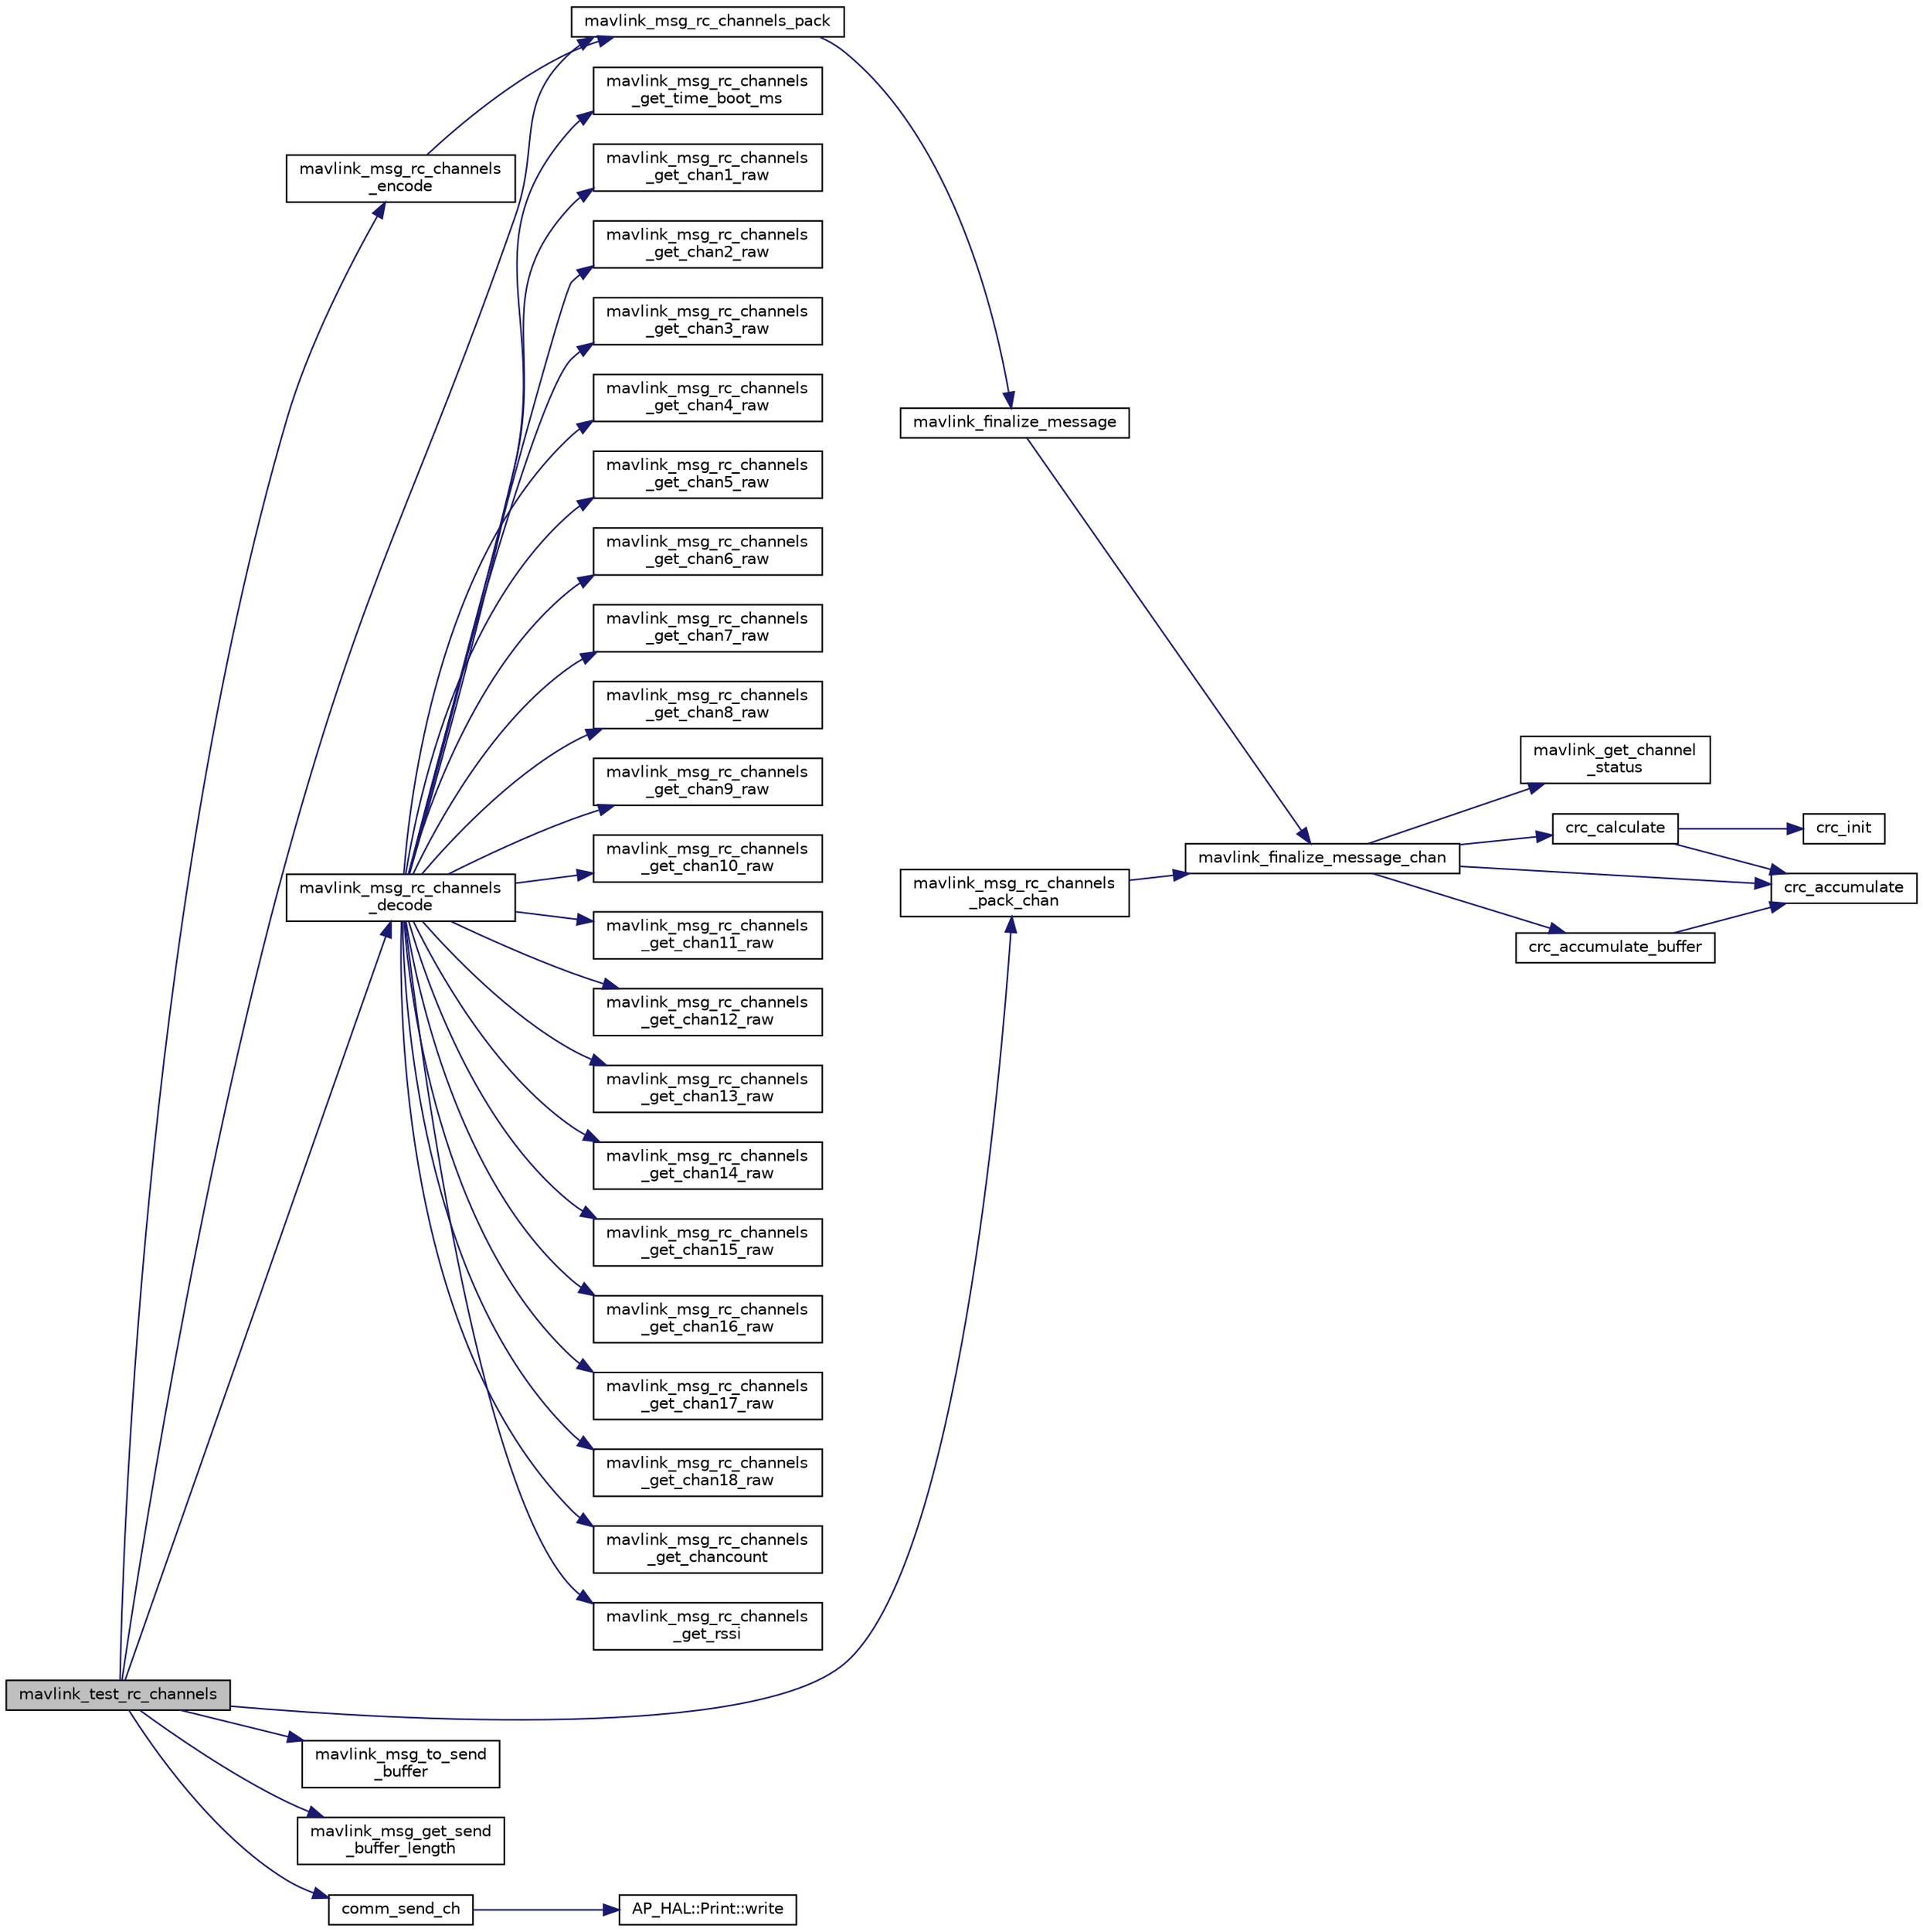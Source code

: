digraph "mavlink_test_rc_channels"
{
 // INTERACTIVE_SVG=YES
  edge [fontname="Helvetica",fontsize="10",labelfontname="Helvetica",labelfontsize="10"];
  node [fontname="Helvetica",fontsize="10",shape=record];
  rankdir="LR";
  Node1 [label="mavlink_test_rc_channels",height=0.2,width=0.4,color="black", fillcolor="grey75", style="filled", fontcolor="black"];
  Node1 -> Node2 [color="midnightblue",fontsize="10",style="solid",fontname="Helvetica"];
  Node2 [label="mavlink_msg_rc_channels\l_encode",height=0.2,width=0.4,color="black", fillcolor="white", style="filled",URL="$mavlink__msg__rc__channels_8h.html#a470dd3ef50abf8596414078a77d0c483",tooltip="Encode a rc_channels struct. "];
  Node2 -> Node3 [color="midnightblue",fontsize="10",style="solid",fontname="Helvetica"];
  Node3 [label="mavlink_msg_rc_channels_pack",height=0.2,width=0.4,color="black", fillcolor="white", style="filled",URL="$mavlink__msg__rc__channels_8h.html#a105431ebac4f6da4bf58a83188841125",tooltip="Pack a rc_channels message. "];
  Node3 -> Node4 [color="midnightblue",fontsize="10",style="solid",fontname="Helvetica"];
  Node4 [label="mavlink_finalize_message",height=0.2,width=0.4,color="black", fillcolor="white", style="filled",URL="$mavlink__helpers_8h.html#af3bea083c5ec83f5b6570b2bd4a817d0",tooltip="Finalize a MAVLink message with MAVLINK_COMM_0 as default channel. "];
  Node4 -> Node5 [color="midnightblue",fontsize="10",style="solid",fontname="Helvetica"];
  Node5 [label="mavlink_finalize_message_chan",height=0.2,width=0.4,color="black", fillcolor="white", style="filled",URL="$mavlink__helpers_8h.html#aa66131138fc02101dcc73b4b556ab422",tooltip="Finalize a MAVLink message with channel assignment. "];
  Node5 -> Node6 [color="midnightblue",fontsize="10",style="solid",fontname="Helvetica"];
  Node6 [label="mavlink_get_channel\l_status",height=0.2,width=0.4,color="black", fillcolor="white", style="filled",URL="$mavlink__helpers_8h.html#ac006d308067f48514ca5c0cf0b046c28"];
  Node5 -> Node7 [color="midnightblue",fontsize="10",style="solid",fontname="Helvetica"];
  Node7 [label="crc_calculate",height=0.2,width=0.4,color="black", fillcolor="white", style="filled",URL="$checksum_8h.html#ab4264eb7b9e22aabb5cc3191bce35f4c",tooltip="Calculates the X.25 checksum on a byte buffer. "];
  Node7 -> Node8 [color="midnightblue",fontsize="10",style="solid",fontname="Helvetica"];
  Node8 [label="crc_init",height=0.2,width=0.4,color="black", fillcolor="white", style="filled",URL="$checksum_8h.html#aee738f6e20d31b027afdd966c79befae",tooltip="Initiliaze the buffer for the X.25 CRC. "];
  Node7 -> Node9 [color="midnightblue",fontsize="10",style="solid",fontname="Helvetica"];
  Node9 [label="crc_accumulate",height=0.2,width=0.4,color="black", fillcolor="white", style="filled",URL="$checksum_8h.html#ade2bbc31cd3b5b6d839556f56de61957",tooltip="Accumulate the X.25 CRC by adding one char at a time. "];
  Node5 -> Node10 [color="midnightblue",fontsize="10",style="solid",fontname="Helvetica"];
  Node10 [label="crc_accumulate_buffer",height=0.2,width=0.4,color="black", fillcolor="white", style="filled",URL="$checksum_8h.html#abcbaa800e8fcbcdf9bb48168657fbefd",tooltip="Accumulate the X.25 CRC by adding an array of bytes. "];
  Node10 -> Node9 [color="midnightblue",fontsize="10",style="solid",fontname="Helvetica"];
  Node5 -> Node9 [color="midnightblue",fontsize="10",style="solid",fontname="Helvetica"];
  Node1 -> Node11 [color="midnightblue",fontsize="10",style="solid",fontname="Helvetica"];
  Node11 [label="mavlink_msg_rc_channels\l_decode",height=0.2,width=0.4,color="black", fillcolor="white", style="filled",URL="$mavlink__msg__rc__channels_8h.html#a305949923923c9237ea82a7a4fbe53ed",tooltip="Decode a rc_channels message into a struct. "];
  Node11 -> Node12 [color="midnightblue",fontsize="10",style="solid",fontname="Helvetica"];
  Node12 [label="mavlink_msg_rc_channels\l_get_time_boot_ms",height=0.2,width=0.4,color="black", fillcolor="white", style="filled",URL="$mavlink__msg__rc__channels_8h.html#a5afb2eb2f3f77486738ce087cf69b404",tooltip="Send a rc_channels message. "];
  Node11 -> Node13 [color="midnightblue",fontsize="10",style="solid",fontname="Helvetica"];
  Node13 [label="mavlink_msg_rc_channels\l_get_chan1_raw",height=0.2,width=0.4,color="black", fillcolor="white", style="filled",URL="$mavlink__msg__rc__channels_8h.html#a9dc9c4cd99a06d46e78f75ae356ec4e8",tooltip="Get field chan1_raw from rc_channels message. "];
  Node11 -> Node14 [color="midnightblue",fontsize="10",style="solid",fontname="Helvetica"];
  Node14 [label="mavlink_msg_rc_channels\l_get_chan2_raw",height=0.2,width=0.4,color="black", fillcolor="white", style="filled",URL="$mavlink__msg__rc__channels_8h.html#a9bf6230f573091f5c7b9c57f21d62aa9",tooltip="Get field chan2_raw from rc_channels message. "];
  Node11 -> Node15 [color="midnightblue",fontsize="10",style="solid",fontname="Helvetica"];
  Node15 [label="mavlink_msg_rc_channels\l_get_chan3_raw",height=0.2,width=0.4,color="black", fillcolor="white", style="filled",URL="$mavlink__msg__rc__channels_8h.html#a73fdfc47d4fecf8e4dd4225059bb3888",tooltip="Get field chan3_raw from rc_channels message. "];
  Node11 -> Node16 [color="midnightblue",fontsize="10",style="solid",fontname="Helvetica"];
  Node16 [label="mavlink_msg_rc_channels\l_get_chan4_raw",height=0.2,width=0.4,color="black", fillcolor="white", style="filled",URL="$mavlink__msg__rc__channels_8h.html#a13736029d74893e84e75fb80cf658d2e",tooltip="Get field chan4_raw from rc_channels message. "];
  Node11 -> Node17 [color="midnightblue",fontsize="10",style="solid",fontname="Helvetica"];
  Node17 [label="mavlink_msg_rc_channels\l_get_chan5_raw",height=0.2,width=0.4,color="black", fillcolor="white", style="filled",URL="$mavlink__msg__rc__channels_8h.html#a357134a5b53a27d0c44167a5ff8f162f",tooltip="Get field chan5_raw from rc_channels message. "];
  Node11 -> Node18 [color="midnightblue",fontsize="10",style="solid",fontname="Helvetica"];
  Node18 [label="mavlink_msg_rc_channels\l_get_chan6_raw",height=0.2,width=0.4,color="black", fillcolor="white", style="filled",URL="$mavlink__msg__rc__channels_8h.html#a897eb0e2ee4af65019a77239755df1d4",tooltip="Get field chan6_raw from rc_channels message. "];
  Node11 -> Node19 [color="midnightblue",fontsize="10",style="solid",fontname="Helvetica"];
  Node19 [label="mavlink_msg_rc_channels\l_get_chan7_raw",height=0.2,width=0.4,color="black", fillcolor="white", style="filled",URL="$mavlink__msg__rc__channels_8h.html#a13e932708b913b0afbe69550f02a7868",tooltip="Get field chan7_raw from rc_channels message. "];
  Node11 -> Node20 [color="midnightblue",fontsize="10",style="solid",fontname="Helvetica"];
  Node20 [label="mavlink_msg_rc_channels\l_get_chan8_raw",height=0.2,width=0.4,color="black", fillcolor="white", style="filled",URL="$mavlink__msg__rc__channels_8h.html#a1e950e900dc7e24f32a2d55105a7391c",tooltip="Get field chan8_raw from rc_channels message. "];
  Node11 -> Node21 [color="midnightblue",fontsize="10",style="solid",fontname="Helvetica"];
  Node21 [label="mavlink_msg_rc_channels\l_get_chan9_raw",height=0.2,width=0.4,color="black", fillcolor="white", style="filled",URL="$mavlink__msg__rc__channels_8h.html#a40eed40bfb8219c0810c83e6540d4846",tooltip="Get field chan9_raw from rc_channels message. "];
  Node11 -> Node22 [color="midnightblue",fontsize="10",style="solid",fontname="Helvetica"];
  Node22 [label="mavlink_msg_rc_channels\l_get_chan10_raw",height=0.2,width=0.4,color="black", fillcolor="white", style="filled",URL="$mavlink__msg__rc__channels_8h.html#a02cfc59388fb269a8e2bf6099cd78302",tooltip="Get field chan10_raw from rc_channels message. "];
  Node11 -> Node23 [color="midnightblue",fontsize="10",style="solid",fontname="Helvetica"];
  Node23 [label="mavlink_msg_rc_channels\l_get_chan11_raw",height=0.2,width=0.4,color="black", fillcolor="white", style="filled",URL="$mavlink__msg__rc__channels_8h.html#aa9f13b0c2a2629218f8b7fc1d46973ee",tooltip="Get field chan11_raw from rc_channels message. "];
  Node11 -> Node24 [color="midnightblue",fontsize="10",style="solid",fontname="Helvetica"];
  Node24 [label="mavlink_msg_rc_channels\l_get_chan12_raw",height=0.2,width=0.4,color="black", fillcolor="white", style="filled",URL="$mavlink__msg__rc__channels_8h.html#ad6100b75f82a81ddabe5aeac92936a6b",tooltip="Get field chan12_raw from rc_channels message. "];
  Node11 -> Node25 [color="midnightblue",fontsize="10",style="solid",fontname="Helvetica"];
  Node25 [label="mavlink_msg_rc_channels\l_get_chan13_raw",height=0.2,width=0.4,color="black", fillcolor="white", style="filled",URL="$mavlink__msg__rc__channels_8h.html#ac5020e832d95d24314d9b5f45214d2a2",tooltip="Get field chan13_raw from rc_channels message. "];
  Node11 -> Node26 [color="midnightblue",fontsize="10",style="solid",fontname="Helvetica"];
  Node26 [label="mavlink_msg_rc_channels\l_get_chan14_raw",height=0.2,width=0.4,color="black", fillcolor="white", style="filled",URL="$mavlink__msg__rc__channels_8h.html#a7f3092a04d0b3f1cd90f8bfa5b2e4c10",tooltip="Get field chan14_raw from rc_channels message. "];
  Node11 -> Node27 [color="midnightblue",fontsize="10",style="solid",fontname="Helvetica"];
  Node27 [label="mavlink_msg_rc_channels\l_get_chan15_raw",height=0.2,width=0.4,color="black", fillcolor="white", style="filled",URL="$mavlink__msg__rc__channels_8h.html#a36f18452196db36a85b9ab5cc8332d95",tooltip="Get field chan15_raw from rc_channels message. "];
  Node11 -> Node28 [color="midnightblue",fontsize="10",style="solid",fontname="Helvetica"];
  Node28 [label="mavlink_msg_rc_channels\l_get_chan16_raw",height=0.2,width=0.4,color="black", fillcolor="white", style="filled",URL="$mavlink__msg__rc__channels_8h.html#a5829d250fb2461a85d114b90dd586b63",tooltip="Get field chan16_raw from rc_channels message. "];
  Node11 -> Node29 [color="midnightblue",fontsize="10",style="solid",fontname="Helvetica"];
  Node29 [label="mavlink_msg_rc_channels\l_get_chan17_raw",height=0.2,width=0.4,color="black", fillcolor="white", style="filled",URL="$mavlink__msg__rc__channels_8h.html#ada3a927f2c6b87a74c3291d1ef49b40f",tooltip="Get field chan17_raw from rc_channels message. "];
  Node11 -> Node30 [color="midnightblue",fontsize="10",style="solid",fontname="Helvetica"];
  Node30 [label="mavlink_msg_rc_channels\l_get_chan18_raw",height=0.2,width=0.4,color="black", fillcolor="white", style="filled",URL="$mavlink__msg__rc__channels_8h.html#a932f43d84586ec62e155959a2306e942",tooltip="Get field chan18_raw from rc_channels message. "];
  Node11 -> Node31 [color="midnightblue",fontsize="10",style="solid",fontname="Helvetica"];
  Node31 [label="mavlink_msg_rc_channels\l_get_chancount",height=0.2,width=0.4,color="black", fillcolor="white", style="filled",URL="$mavlink__msg__rc__channels_8h.html#a056e901dcf5ee0de4bc641c757f058da",tooltip="Get field chancount from rc_channels message. "];
  Node11 -> Node32 [color="midnightblue",fontsize="10",style="solid",fontname="Helvetica"];
  Node32 [label="mavlink_msg_rc_channels\l_get_rssi",height=0.2,width=0.4,color="black", fillcolor="white", style="filled",URL="$mavlink__msg__rc__channels_8h.html#ae787bc14befaab358f6f25a0838fae2e",tooltip="Get field rssi from rc_channels message. "];
  Node1 -> Node3 [color="midnightblue",fontsize="10",style="solid",fontname="Helvetica"];
  Node1 -> Node33 [color="midnightblue",fontsize="10",style="solid",fontname="Helvetica"];
  Node33 [label="mavlink_msg_rc_channels\l_pack_chan",height=0.2,width=0.4,color="black", fillcolor="white", style="filled",URL="$mavlink__msg__rc__channels_8h.html#a37afc8aa79891561a366267bc007a54d",tooltip="Pack a rc_channels message on a channel. "];
  Node33 -> Node5 [color="midnightblue",fontsize="10",style="solid",fontname="Helvetica"];
  Node1 -> Node34 [color="midnightblue",fontsize="10",style="solid",fontname="Helvetica"];
  Node34 [label="mavlink_msg_to_send\l_buffer",height=0.2,width=0.4,color="black", fillcolor="white", style="filled",URL="$mavlink__helpers_8h.html#afea0a9befa84822fd62c2899ea0d849e",tooltip="Pack a message to send it over a serial byte stream. "];
  Node1 -> Node35 [color="midnightblue",fontsize="10",style="solid",fontname="Helvetica"];
  Node35 [label="mavlink_msg_get_send\l_buffer_length",height=0.2,width=0.4,color="black", fillcolor="white", style="filled",URL="$protocol_8h.html#aa86c08f27aabb7a2e12a67f189f590c8",tooltip="Get the required buffer size for this message. "];
  Node1 -> Node36 [color="midnightblue",fontsize="10",style="solid",fontname="Helvetica"];
  Node36 [label="comm_send_ch",height=0.2,width=0.4,color="black", fillcolor="white", style="filled",URL="$GCS__MAVLink_8h.html#ab753873a1ee10adedd0ce246311468f8"];
  Node36 -> Node37 [color="midnightblue",fontsize="10",style="solid",fontname="Helvetica"];
  Node37 [label="AP_HAL::Print::write",height=0.2,width=0.4,color="black", fillcolor="white", style="filled",URL="$classAP__HAL_1_1Print.html#acc65391952a43334f8f5c9bef341f501"];
}
